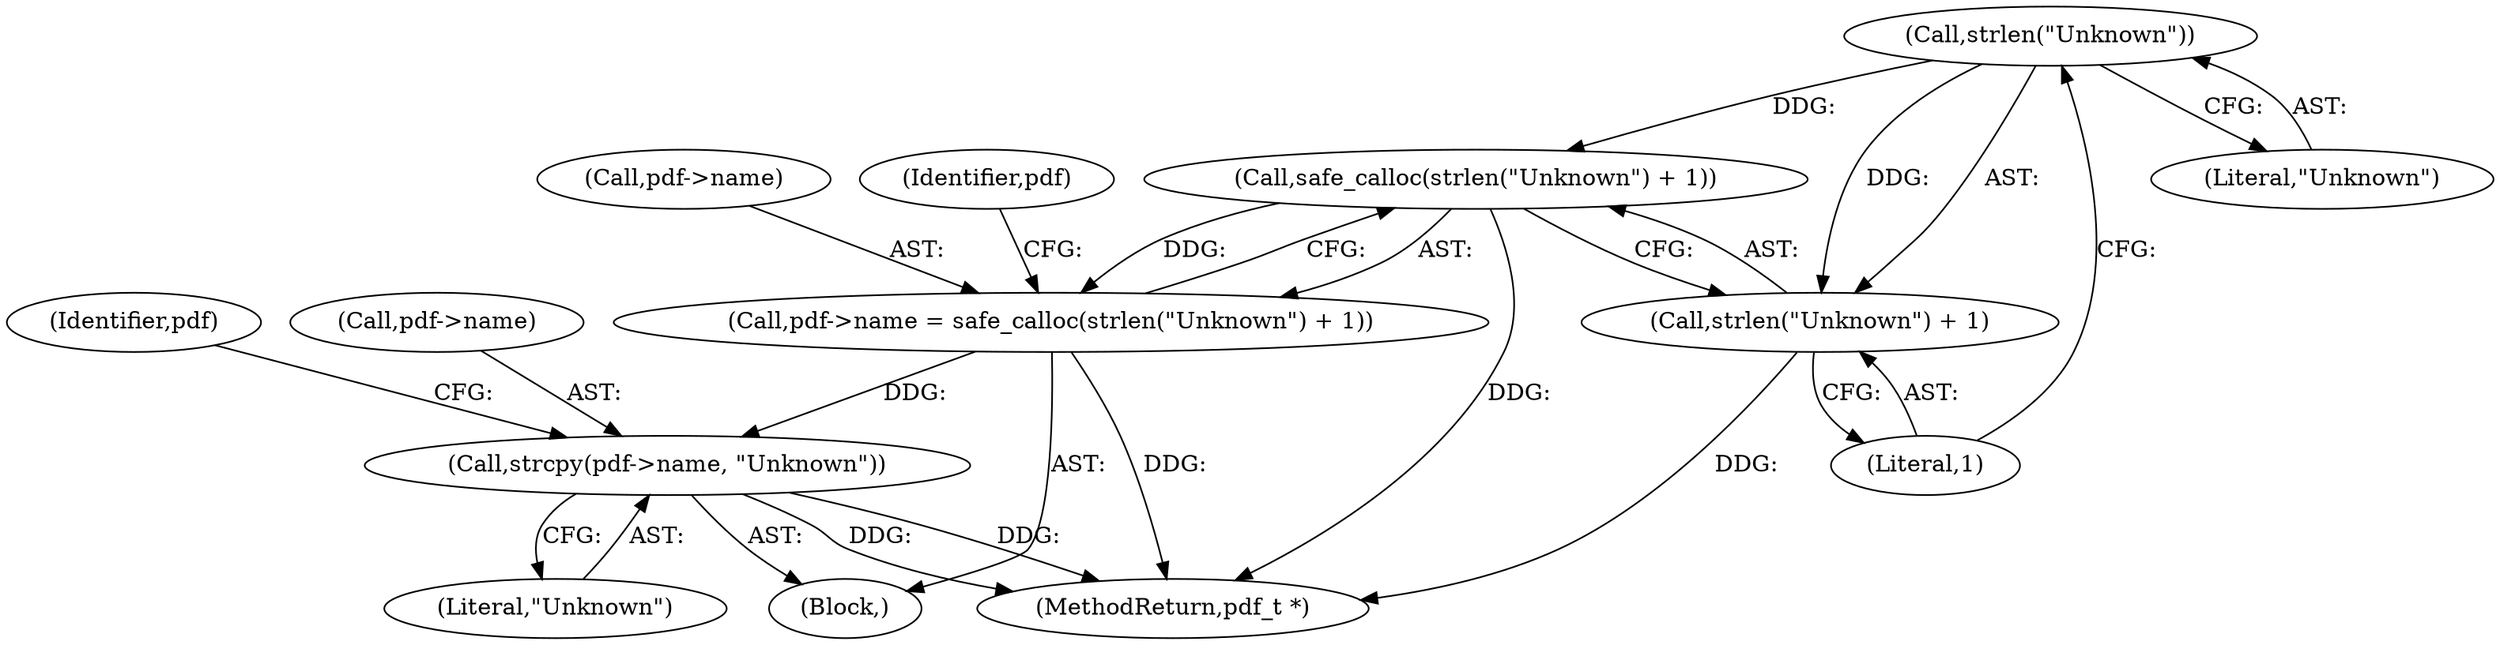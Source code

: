 digraph "0_pdfresurrect_0c4120fffa3dffe97b95c486a120eded82afe8a6_8@API" {
"1000149" [label="(Call,strlen(\"Unknown\"))"];
"1000147" [label="(Call,safe_calloc(strlen(\"Unknown\") + 1))"];
"1000143" [label="(Call,pdf->name = safe_calloc(strlen(\"Unknown\") + 1))"];
"1000152" [label="(Call,strcpy(pdf->name, \"Unknown\"))"];
"1000148" [label="(Call,strlen(\"Unknown\") + 1)"];
"1000147" [label="(Call,safe_calloc(strlen(\"Unknown\") + 1))"];
"1000158" [label="(Identifier,pdf)"];
"1000153" [label="(Call,pdf->name)"];
"1000142" [label="(Block,)"];
"1000150" [label="(Literal,\"Unknown\")"];
"1000149" [label="(Call,strlen(\"Unknown\"))"];
"1000151" [label="(Literal,1)"];
"1000144" [label="(Call,pdf->name)"];
"1000159" [label="(MethodReturn,pdf_t *)"];
"1000156" [label="(Literal,\"Unknown\")"];
"1000148" [label="(Call,strlen(\"Unknown\") + 1)"];
"1000154" [label="(Identifier,pdf)"];
"1000143" [label="(Call,pdf->name = safe_calloc(strlen(\"Unknown\") + 1))"];
"1000152" [label="(Call,strcpy(pdf->name, \"Unknown\"))"];
"1000149" -> "1000148"  [label="AST: "];
"1000149" -> "1000150"  [label="CFG: "];
"1000150" -> "1000149"  [label="AST: "];
"1000151" -> "1000149"  [label="CFG: "];
"1000149" -> "1000147"  [label="DDG: "];
"1000149" -> "1000148"  [label="DDG: "];
"1000147" -> "1000143"  [label="AST: "];
"1000147" -> "1000148"  [label="CFG: "];
"1000148" -> "1000147"  [label="AST: "];
"1000143" -> "1000147"  [label="CFG: "];
"1000147" -> "1000159"  [label="DDG: "];
"1000147" -> "1000143"  [label="DDG: "];
"1000143" -> "1000142"  [label="AST: "];
"1000144" -> "1000143"  [label="AST: "];
"1000154" -> "1000143"  [label="CFG: "];
"1000143" -> "1000159"  [label="DDG: "];
"1000143" -> "1000152"  [label="DDG: "];
"1000152" -> "1000142"  [label="AST: "];
"1000152" -> "1000156"  [label="CFG: "];
"1000153" -> "1000152"  [label="AST: "];
"1000156" -> "1000152"  [label="AST: "];
"1000158" -> "1000152"  [label="CFG: "];
"1000152" -> "1000159"  [label="DDG: "];
"1000152" -> "1000159"  [label="DDG: "];
"1000148" -> "1000151"  [label="CFG: "];
"1000151" -> "1000148"  [label="AST: "];
"1000148" -> "1000159"  [label="DDG: "];
}
